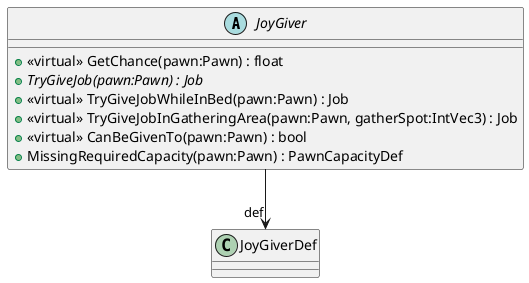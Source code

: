 @startuml
abstract class JoyGiver {
    + <<virtual>> GetChance(pawn:Pawn) : float
    + {abstract} TryGiveJob(pawn:Pawn) : Job
    + <<virtual>> TryGiveJobWhileInBed(pawn:Pawn) : Job
    + <<virtual>> TryGiveJobInGatheringArea(pawn:Pawn, gatherSpot:IntVec3) : Job
    + <<virtual>> CanBeGivenTo(pawn:Pawn) : bool
    + MissingRequiredCapacity(pawn:Pawn) : PawnCapacityDef
}
JoyGiver --> "def" JoyGiverDef
@enduml
